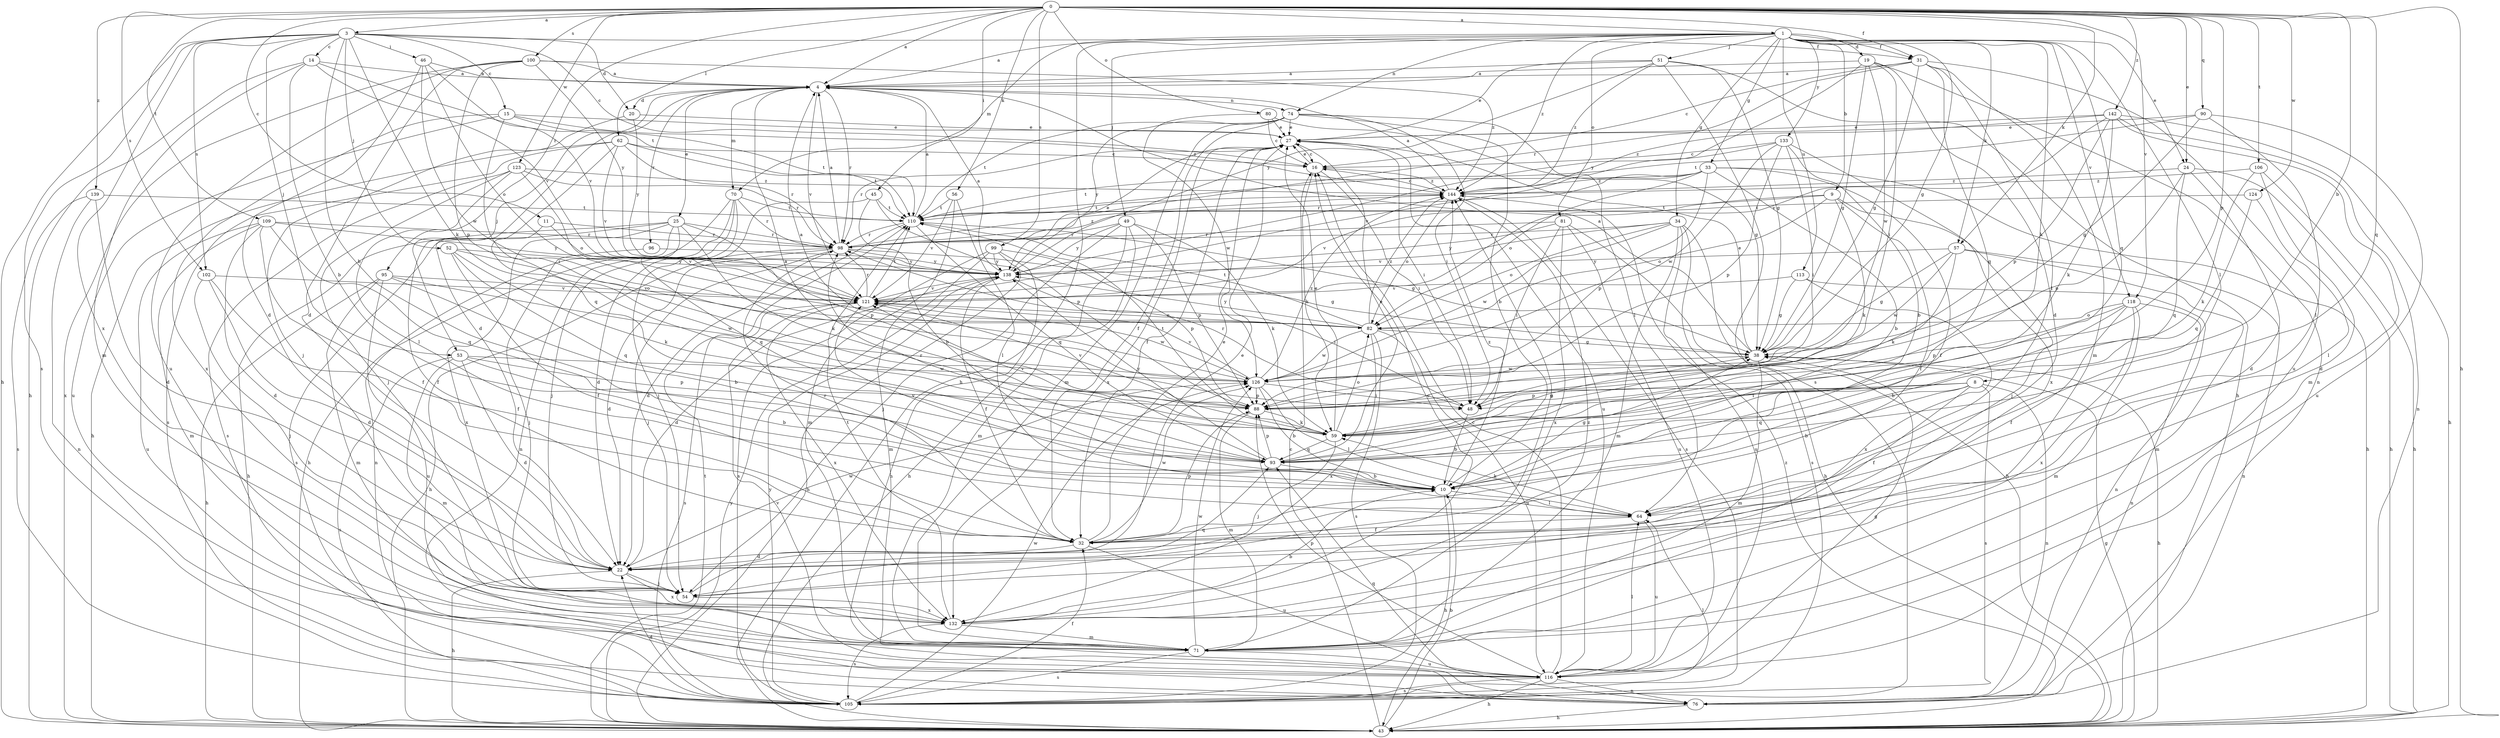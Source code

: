 strict digraph  {
0;
1;
3;
4;
8;
9;
10;
11;
14;
15;
16;
19;
20;
22;
24;
25;
27;
31;
32;
33;
34;
38;
43;
45;
46;
48;
49;
51;
52;
53;
54;
56;
57;
59;
62;
64;
70;
71;
74;
76;
80;
81;
82;
88;
90;
93;
95;
96;
98;
99;
100;
102;
105;
106;
109;
110;
113;
116;
118;
121;
123;
124;
126;
132;
133;
138;
139;
142;
144;
0 -> 1  [label=a];
0 -> 3  [label=a];
0 -> 4  [label=a];
0 -> 8  [label=b];
0 -> 11  [label=c];
0 -> 24  [label=e];
0 -> 31  [label=f];
0 -> 43  [label=h];
0 -> 45  [label=i];
0 -> 56  [label=k];
0 -> 57  [label=k];
0 -> 62  [label=l];
0 -> 80  [label=o];
0 -> 88  [label=p];
0 -> 90  [label=q];
0 -> 93  [label=q];
0 -> 95  [label=r];
0 -> 99  [label=s];
0 -> 100  [label=s];
0 -> 102  [label=s];
0 -> 106  [label=t];
0 -> 109  [label=t];
0 -> 118  [label=v];
0 -> 123  [label=w];
0 -> 124  [label=w];
0 -> 139  [label=z];
0 -> 142  [label=z];
1 -> 4  [label=a];
1 -> 9  [label=b];
1 -> 19  [label=d];
1 -> 24  [label=e];
1 -> 31  [label=f];
1 -> 33  [label=g];
1 -> 34  [label=g];
1 -> 38  [label=g];
1 -> 43  [label=h];
1 -> 49  [label=j];
1 -> 51  [label=j];
1 -> 57  [label=k];
1 -> 59  [label=k];
1 -> 64  [label=l];
1 -> 70  [label=m];
1 -> 74  [label=n];
1 -> 81  [label=o];
1 -> 93  [label=q];
1 -> 113  [label=u];
1 -> 118  [label=v];
1 -> 133  [label=y];
1 -> 144  [label=z];
3 -> 10  [label=b];
3 -> 14  [label=c];
3 -> 15  [label=c];
3 -> 16  [label=c];
3 -> 20  [label=d];
3 -> 31  [label=f];
3 -> 43  [label=h];
3 -> 46  [label=i];
3 -> 52  [label=j];
3 -> 53  [label=j];
3 -> 59  [label=k];
3 -> 102  [label=s];
3 -> 105  [label=s];
3 -> 132  [label=x];
4 -> 20  [label=d];
4 -> 22  [label=d];
4 -> 25  [label=e];
4 -> 53  [label=j];
4 -> 70  [label=m];
4 -> 74  [label=n];
4 -> 96  [label=r];
4 -> 98  [label=r];
4 -> 121  [label=v];
8 -> 10  [label=b];
8 -> 32  [label=f];
8 -> 48  [label=i];
8 -> 76  [label=n];
8 -> 88  [label=p];
8 -> 93  [label=q];
8 -> 105  [label=s];
9 -> 32  [label=f];
9 -> 54  [label=j];
9 -> 59  [label=k];
9 -> 82  [label=o];
9 -> 110  [label=t];
9 -> 121  [label=v];
10 -> 38  [label=g];
10 -> 43  [label=h];
10 -> 64  [label=l];
10 -> 121  [label=v];
10 -> 144  [label=z];
11 -> 32  [label=f];
11 -> 98  [label=r];
11 -> 121  [label=v];
14 -> 4  [label=a];
14 -> 10  [label=b];
14 -> 43  [label=h];
14 -> 71  [label=m];
14 -> 110  [label=t];
14 -> 121  [label=v];
15 -> 27  [label=e];
15 -> 48  [label=i];
15 -> 110  [label=t];
15 -> 116  [label=u];
15 -> 132  [label=x];
15 -> 144  [label=z];
16 -> 27  [label=e];
16 -> 48  [label=i];
16 -> 59  [label=k];
16 -> 144  [label=z];
19 -> 4  [label=a];
19 -> 22  [label=d];
19 -> 38  [label=g];
19 -> 48  [label=i];
19 -> 76  [label=n];
19 -> 126  [label=w];
19 -> 138  [label=y];
20 -> 27  [label=e];
20 -> 54  [label=j];
20 -> 138  [label=y];
22 -> 27  [label=e];
22 -> 43  [label=h];
22 -> 54  [label=j];
22 -> 126  [label=w];
22 -> 132  [label=x];
24 -> 22  [label=d];
24 -> 43  [label=h];
24 -> 88  [label=p];
24 -> 93  [label=q];
24 -> 144  [label=z];
25 -> 43  [label=h];
25 -> 59  [label=k];
25 -> 76  [label=n];
25 -> 88  [label=p];
25 -> 93  [label=q];
25 -> 98  [label=r];
25 -> 105  [label=s];
25 -> 132  [label=x];
27 -> 16  [label=c];
27 -> 32  [label=f];
27 -> 48  [label=i];
27 -> 98  [label=r];
27 -> 116  [label=u];
27 -> 132  [label=x];
31 -> 4  [label=a];
31 -> 16  [label=c];
31 -> 38  [label=g];
31 -> 64  [label=l];
31 -> 71  [label=m];
31 -> 93  [label=q];
31 -> 98  [label=r];
31 -> 116  [label=u];
32 -> 22  [label=d];
32 -> 27  [label=e];
32 -> 88  [label=p];
32 -> 98  [label=r];
32 -> 116  [label=u];
32 -> 126  [label=w];
33 -> 10  [label=b];
33 -> 32  [label=f];
33 -> 43  [label=h];
33 -> 82  [label=o];
33 -> 88  [label=p];
33 -> 98  [label=r];
33 -> 110  [label=t];
33 -> 144  [label=z];
34 -> 43  [label=h];
34 -> 71  [label=m];
34 -> 82  [label=o];
34 -> 98  [label=r];
34 -> 105  [label=s];
34 -> 116  [label=u];
34 -> 121  [label=v];
34 -> 126  [label=w];
38 -> 4  [label=a];
38 -> 27  [label=e];
38 -> 43  [label=h];
38 -> 71  [label=m];
38 -> 126  [label=w];
43 -> 10  [label=b];
43 -> 16  [label=c];
43 -> 38  [label=g];
43 -> 110  [label=t];
43 -> 138  [label=y];
43 -> 144  [label=z];
45 -> 10  [label=b];
45 -> 54  [label=j];
45 -> 88  [label=p];
45 -> 110  [label=t];
46 -> 4  [label=a];
46 -> 22  [label=d];
46 -> 82  [label=o];
46 -> 121  [label=v];
46 -> 126  [label=w];
48 -> 10  [label=b];
48 -> 98  [label=r];
49 -> 43  [label=h];
49 -> 54  [label=j];
49 -> 59  [label=k];
49 -> 71  [label=m];
49 -> 88  [label=p];
49 -> 98  [label=r];
49 -> 138  [label=y];
51 -> 4  [label=a];
51 -> 27  [label=e];
51 -> 38  [label=g];
51 -> 43  [label=h];
51 -> 105  [label=s];
51 -> 138  [label=y];
51 -> 144  [label=z];
52 -> 32  [label=f];
52 -> 59  [label=k];
52 -> 82  [label=o];
52 -> 93  [label=q];
52 -> 138  [label=y];
53 -> 10  [label=b];
53 -> 22  [label=d];
53 -> 71  [label=m];
53 -> 88  [label=p];
53 -> 105  [label=s];
53 -> 126  [label=w];
54 -> 93  [label=q];
54 -> 132  [label=x];
54 -> 144  [label=z];
56 -> 64  [label=l];
56 -> 71  [label=m];
56 -> 110  [label=t];
56 -> 121  [label=v];
57 -> 38  [label=g];
57 -> 59  [label=k];
57 -> 71  [label=m];
57 -> 76  [label=n];
57 -> 126  [label=w];
57 -> 138  [label=y];
59 -> 4  [label=a];
59 -> 27  [label=e];
59 -> 38  [label=g];
59 -> 54  [label=j];
59 -> 82  [label=o];
59 -> 93  [label=q];
59 -> 110  [label=t];
59 -> 121  [label=v];
62 -> 16  [label=c];
62 -> 43  [label=h];
62 -> 93  [label=q];
62 -> 98  [label=r];
62 -> 105  [label=s];
62 -> 110  [label=t];
62 -> 121  [label=v];
64 -> 32  [label=f];
64 -> 59  [label=k];
64 -> 116  [label=u];
70 -> 22  [label=d];
70 -> 43  [label=h];
70 -> 54  [label=j];
70 -> 76  [label=n];
70 -> 98  [label=r];
70 -> 110  [label=t];
71 -> 105  [label=s];
71 -> 116  [label=u];
71 -> 126  [label=w];
71 -> 144  [label=z];
74 -> 10  [label=b];
74 -> 27  [label=e];
74 -> 32  [label=f];
74 -> 48  [label=i];
74 -> 64  [label=l];
74 -> 71  [label=m];
74 -> 110  [label=t];
74 -> 138  [label=y];
76 -> 43  [label=h];
76 -> 93  [label=q];
76 -> 121  [label=v];
80 -> 16  [label=c];
80 -> 27  [label=e];
80 -> 38  [label=g];
80 -> 126  [label=w];
81 -> 43  [label=h];
81 -> 48  [label=i];
81 -> 98  [label=r];
81 -> 116  [label=u];
81 -> 132  [label=x];
81 -> 138  [label=y];
82 -> 38  [label=g];
82 -> 105  [label=s];
82 -> 110  [label=t];
82 -> 116  [label=u];
82 -> 126  [label=w];
82 -> 132  [label=x];
82 -> 138  [label=y];
82 -> 144  [label=z];
88 -> 59  [label=k];
88 -> 71  [label=m];
88 -> 121  [label=v];
90 -> 27  [label=e];
90 -> 38  [label=g];
90 -> 64  [label=l];
90 -> 110  [label=t];
90 -> 116  [label=u];
93 -> 10  [label=b];
93 -> 27  [label=e];
93 -> 88  [label=p];
93 -> 98  [label=r];
93 -> 138  [label=y];
95 -> 10  [label=b];
95 -> 43  [label=h];
95 -> 71  [label=m];
95 -> 116  [label=u];
95 -> 121  [label=v];
95 -> 126  [label=w];
96 -> 54  [label=j];
96 -> 138  [label=y];
98 -> 4  [label=a];
98 -> 22  [label=d];
98 -> 38  [label=g];
98 -> 43  [label=h];
98 -> 54  [label=j];
98 -> 138  [label=y];
98 -> 144  [label=z];
99 -> 43  [label=h];
99 -> 71  [label=m];
99 -> 76  [label=n];
99 -> 88  [label=p];
99 -> 105  [label=s];
99 -> 138  [label=y];
100 -> 4  [label=a];
100 -> 22  [label=d];
100 -> 88  [label=p];
100 -> 116  [label=u];
100 -> 138  [label=y];
100 -> 144  [label=z];
100 -> 43  [label=x];
102 -> 22  [label=d];
102 -> 32  [label=f];
102 -> 54  [label=j];
102 -> 121  [label=v];
105 -> 22  [label=d];
105 -> 32  [label=f];
105 -> 64  [label=l];
105 -> 126  [label=w];
105 -> 138  [label=y];
106 -> 22  [label=d];
106 -> 43  [label=h];
106 -> 59  [label=k];
106 -> 144  [label=z];
109 -> 22  [label=d];
109 -> 32  [label=f];
109 -> 71  [label=m];
109 -> 93  [label=q];
109 -> 98  [label=r];
109 -> 116  [label=u];
109 -> 138  [label=y];
110 -> 4  [label=a];
110 -> 22  [label=d];
110 -> 38  [label=g];
110 -> 93  [label=q];
110 -> 98  [label=r];
113 -> 38  [label=g];
113 -> 76  [label=n];
113 -> 121  [label=v];
113 -> 132  [label=x];
116 -> 16  [label=c];
116 -> 38  [label=g];
116 -> 43  [label=h];
116 -> 64  [label=l];
116 -> 76  [label=n];
116 -> 88  [label=p];
116 -> 105  [label=s];
118 -> 10  [label=b];
118 -> 32  [label=f];
118 -> 71  [label=m];
118 -> 76  [label=n];
118 -> 82  [label=o];
118 -> 88  [label=p];
118 -> 132  [label=x];
121 -> 82  [label=o];
121 -> 98  [label=r];
121 -> 105  [label=s];
121 -> 110  [label=t];
121 -> 126  [label=w];
121 -> 132  [label=x];
123 -> 54  [label=j];
123 -> 64  [label=l];
123 -> 82  [label=o];
123 -> 98  [label=r];
123 -> 105  [label=s];
123 -> 144  [label=z];
124 -> 64  [label=l];
124 -> 93  [label=q];
124 -> 110  [label=t];
126 -> 4  [label=a];
126 -> 10  [label=b];
126 -> 48  [label=i];
126 -> 64  [label=l];
126 -> 88  [label=p];
126 -> 121  [label=v];
126 -> 144  [label=z];
132 -> 10  [label=b];
132 -> 16  [label=c];
132 -> 71  [label=m];
132 -> 105  [label=s];
132 -> 110  [label=t];
133 -> 10  [label=b];
133 -> 16  [label=c];
133 -> 48  [label=i];
133 -> 88  [label=p];
133 -> 121  [label=v];
133 -> 126  [label=w];
133 -> 132  [label=x];
138 -> 4  [label=a];
138 -> 22  [label=d];
138 -> 27  [label=e];
138 -> 32  [label=f];
138 -> 48  [label=i];
138 -> 121  [label=v];
139 -> 22  [label=d];
139 -> 76  [label=n];
139 -> 105  [label=s];
139 -> 110  [label=t];
142 -> 27  [label=e];
142 -> 43  [label=h];
142 -> 59  [label=k];
142 -> 71  [label=m];
142 -> 76  [label=n];
142 -> 88  [label=p];
142 -> 121  [label=v];
142 -> 144  [label=z];
144 -> 4  [label=a];
144 -> 16  [label=c];
144 -> 82  [label=o];
144 -> 105  [label=s];
144 -> 110  [label=t];
}
